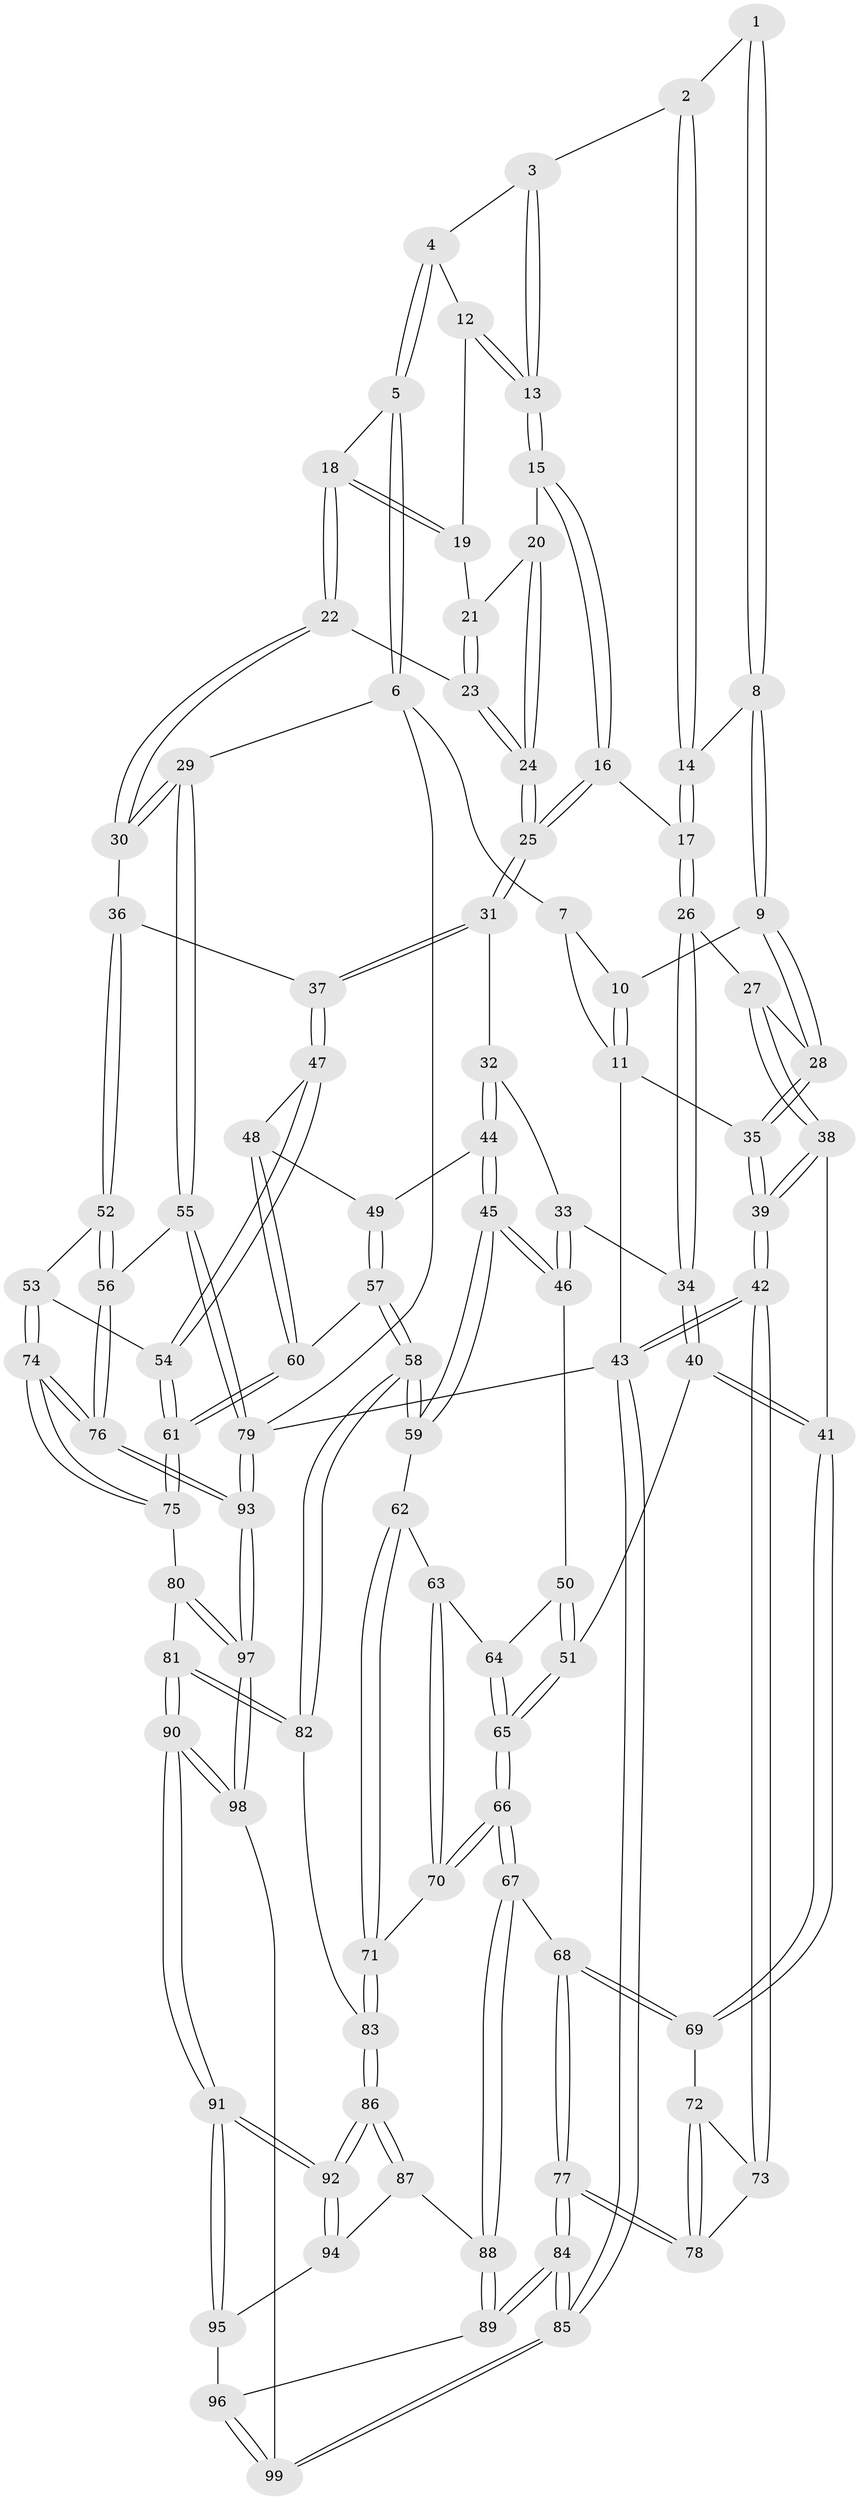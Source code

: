 // coarse degree distribution, {3: 0.3793103448275862, 1: 0.06896551724137931, 2: 0.13793103448275862, 5: 0.13793103448275862, 4: 0.10344827586206896, 7: 0.10344827586206896, 6: 0.034482758620689655, 8: 0.034482758620689655}
// Generated by graph-tools (version 1.1) at 2025/04/03/04/25 22:04:53]
// undirected, 99 vertices, 244 edges
graph export_dot {
graph [start="1"]
  node [color=gray90,style=filled];
  1 [pos="+0.23470067938349037+0"];
  2 [pos="+0.38892536715570625+0"];
  3 [pos="+0.42065569850982953+0"];
  4 [pos="+0.8591093307241147+0"];
  5 [pos="+1+0"];
  6 [pos="+1+0"];
  7 [pos="+0.16958202746011708+0"];
  8 [pos="+0.1513141848963326+0.1953032814419708"];
  9 [pos="+0.1346491912525368+0.21832165140549203"];
  10 [pos="+0.06682530023182776+0.05374092346432651"];
  11 [pos="+0+0.14629220382873534"];
  12 [pos="+0.7787875646950254+0"];
  13 [pos="+0.6105052228008652+0.12739045202147667"];
  14 [pos="+0.3777770992480929+0.03507207325899346"];
  15 [pos="+0.6090229793832168+0.13675103496754107"];
  16 [pos="+0.4535562081157893+0.20714844240518673"];
  17 [pos="+0.4283473090931488+0.20125767510188577"];
  18 [pos="+0.8570287537285215+0.2386492989376044"];
  19 [pos="+0.7667140152226041+0.1001742635673525"];
  20 [pos="+0.6469152478465715+0.17839147783105774"];
  21 [pos="+0.7191426076320458+0.16973903069306737"];
  22 [pos="+0.8428681454516027+0.32223669149318707"];
  23 [pos="+0.8349378172997568+0.323303347492285"];
  24 [pos="+0.6512436549423134+0.3957092522121995"];
  25 [pos="+0.6490579642149972+0.39759358894191754"];
  26 [pos="+0.27540555095048325+0.37010113510626724"];
  27 [pos="+0.21470037482328472+0.35232192247371047"];
  28 [pos="+0.12839516773849224+0.24301779645813962"];
  29 [pos="+1+0.4219136063644483"];
  30 [pos="+1+0.42758785104489977"];
  31 [pos="+0.6357373969454041+0.4289116596814981"];
  32 [pos="+0.6323160855743848+0.43399037594395046"];
  33 [pos="+0.511193675890457+0.4601776095587162"];
  34 [pos="+0.3237324701969588+0.4404727696502536"];
  35 [pos="+0+0.2383118641880922"];
  36 [pos="+0.9416270833450479+0.5243329525153883"];
  37 [pos="+0.8678408377466588+0.5545305070168906"];
  38 [pos="+0.01586843596160005+0.5399543389362514"];
  39 [pos="+0+0.5710786269851456"];
  40 [pos="+0.3088190738271654+0.5963360194929197"];
  41 [pos="+0.17726525761165207+0.6584131057277195"];
  42 [pos="+0+0.8352806901625077"];
  43 [pos="+0+1"];
  44 [pos="+0.6472090233455536+0.5312472757306833"];
  45 [pos="+0.5347628049856918+0.6605880010283376"];
  46 [pos="+0.47525951636959507+0.6362616067496123"];
  47 [pos="+0.8161298993943605+0.6072206051176041"];
  48 [pos="+0.769781597076777+0.6196100412007357"];
  49 [pos="+0.68045472782719+0.5811407656888985"];
  50 [pos="+0.45774982122291563+0.6396773004858495"];
  51 [pos="+0.32415686185002685+0.6136461297831638"];
  52 [pos="+0.920187235607518+0.7010844904909266"];
  53 [pos="+0.9102211662548795+0.706873686219145"];
  54 [pos="+0.8476306663026165+0.6636098260462528"];
  55 [pos="+1+0.6854973934020135"];
  56 [pos="+1+0.7225984068639593"];
  57 [pos="+0.6611412077394921+0.7041738339801734"];
  58 [pos="+0.5848790247630945+0.7665028356902884"];
  59 [pos="+0.5630983277037914+0.7385025313316322"];
  60 [pos="+0.7677683758261783+0.7386365978164595"];
  61 [pos="+0.7753876012898281+0.7493617646644436"];
  62 [pos="+0.4925586914384+0.7368570139717598"];
  63 [pos="+0.45896106001702885+0.7258261686844495"];
  64 [pos="+0.4492550062388344+0.7054344402077919"];
  65 [pos="+0.35051487880722004+0.748693490123909"];
  66 [pos="+0.3516270270050254+0.7914579330916633"];
  67 [pos="+0.33560213888094986+0.8096688857041444"];
  68 [pos="+0.22271910605006848+0.7685445483462695"];
  69 [pos="+0.17552077034974073+0.6670897993871078"];
  70 [pos="+0.40104082674621255+0.7959865611715732"];
  71 [pos="+0.4163539043233628+0.8011566993782052"];
  72 [pos="+0.15162534659101742+0.6949558020587552"];
  73 [pos="+0.06350651332829134+0.7437201079865909"];
  74 [pos="+0.8270605113067804+0.8418597604954299"];
  75 [pos="+0.8157864928222619+0.8399991776702188"];
  76 [pos="+0.900915395013647+0.8960779084456568"];
  77 [pos="+0.14117883385597488+0.8823185603369994"];
  78 [pos="+0.1330616869972403+0.8029328545009922"];
  79 [pos="+1+1"];
  80 [pos="+0.7627044197411674+0.8635691735799509"];
  81 [pos="+0.6639746684326383+0.8596104475372155"];
  82 [pos="+0.5851994405745655+0.8003412849268691"];
  83 [pos="+0.5134088587086325+0.8501677222701601"];
  84 [pos="+0.10469557621602521+1"];
  85 [pos="+0+1"];
  86 [pos="+0.49671749323223835+0.9060310193358456"];
  87 [pos="+0.32173695258603313+0.8682277260829894"];
  88 [pos="+0.3216306917387048+0.8681415970806745"];
  89 [pos="+0.2530487237253622+0.9221794510145036"];
  90 [pos="+0.5655090720548445+1"];
  91 [pos="+0.5243884717112458+1"];
  92 [pos="+0.4955332959002993+0.9301633144620955"];
  93 [pos="+1+1"];
  94 [pos="+0.3830155637877772+0.9427385497768188"];
  95 [pos="+0.38180101644515796+0.9667271215490766"];
  96 [pos="+0.3712646441236725+0.998917340896121"];
  97 [pos="+0.6744309010083152+1"];
  98 [pos="+0.5800150531644154+1"];
  99 [pos="+0.36648868493941766+1"];
  1 -- 2;
  1 -- 8;
  1 -- 8;
  2 -- 3;
  2 -- 14;
  2 -- 14;
  3 -- 4;
  3 -- 13;
  3 -- 13;
  4 -- 5;
  4 -- 5;
  4 -- 12;
  5 -- 6;
  5 -- 6;
  5 -- 18;
  6 -- 7;
  6 -- 29;
  6 -- 79;
  7 -- 10;
  7 -- 11;
  8 -- 9;
  8 -- 9;
  8 -- 14;
  9 -- 10;
  9 -- 28;
  9 -- 28;
  10 -- 11;
  10 -- 11;
  11 -- 35;
  11 -- 43;
  12 -- 13;
  12 -- 13;
  12 -- 19;
  13 -- 15;
  13 -- 15;
  14 -- 17;
  14 -- 17;
  15 -- 16;
  15 -- 16;
  15 -- 20;
  16 -- 17;
  16 -- 25;
  16 -- 25;
  17 -- 26;
  17 -- 26;
  18 -- 19;
  18 -- 19;
  18 -- 22;
  18 -- 22;
  19 -- 21;
  20 -- 21;
  20 -- 24;
  20 -- 24;
  21 -- 23;
  21 -- 23;
  22 -- 23;
  22 -- 30;
  22 -- 30;
  23 -- 24;
  23 -- 24;
  24 -- 25;
  24 -- 25;
  25 -- 31;
  25 -- 31;
  26 -- 27;
  26 -- 34;
  26 -- 34;
  27 -- 28;
  27 -- 38;
  27 -- 38;
  28 -- 35;
  28 -- 35;
  29 -- 30;
  29 -- 30;
  29 -- 55;
  29 -- 55;
  30 -- 36;
  31 -- 32;
  31 -- 37;
  31 -- 37;
  32 -- 33;
  32 -- 44;
  32 -- 44;
  33 -- 34;
  33 -- 46;
  33 -- 46;
  34 -- 40;
  34 -- 40;
  35 -- 39;
  35 -- 39;
  36 -- 37;
  36 -- 52;
  36 -- 52;
  37 -- 47;
  37 -- 47;
  38 -- 39;
  38 -- 39;
  38 -- 41;
  39 -- 42;
  39 -- 42;
  40 -- 41;
  40 -- 41;
  40 -- 51;
  41 -- 69;
  41 -- 69;
  42 -- 43;
  42 -- 43;
  42 -- 73;
  42 -- 73;
  43 -- 85;
  43 -- 85;
  43 -- 79;
  44 -- 45;
  44 -- 45;
  44 -- 49;
  45 -- 46;
  45 -- 46;
  45 -- 59;
  45 -- 59;
  46 -- 50;
  47 -- 48;
  47 -- 54;
  47 -- 54;
  48 -- 49;
  48 -- 60;
  48 -- 60;
  49 -- 57;
  49 -- 57;
  50 -- 51;
  50 -- 51;
  50 -- 64;
  51 -- 65;
  51 -- 65;
  52 -- 53;
  52 -- 56;
  52 -- 56;
  53 -- 54;
  53 -- 74;
  53 -- 74;
  54 -- 61;
  54 -- 61;
  55 -- 56;
  55 -- 79;
  55 -- 79;
  56 -- 76;
  56 -- 76;
  57 -- 58;
  57 -- 58;
  57 -- 60;
  58 -- 59;
  58 -- 59;
  58 -- 82;
  58 -- 82;
  59 -- 62;
  60 -- 61;
  60 -- 61;
  61 -- 75;
  61 -- 75;
  62 -- 63;
  62 -- 71;
  62 -- 71;
  63 -- 64;
  63 -- 70;
  63 -- 70;
  64 -- 65;
  64 -- 65;
  65 -- 66;
  65 -- 66;
  66 -- 67;
  66 -- 67;
  66 -- 70;
  66 -- 70;
  67 -- 68;
  67 -- 88;
  67 -- 88;
  68 -- 69;
  68 -- 69;
  68 -- 77;
  68 -- 77;
  69 -- 72;
  70 -- 71;
  71 -- 83;
  71 -- 83;
  72 -- 73;
  72 -- 78;
  72 -- 78;
  73 -- 78;
  74 -- 75;
  74 -- 75;
  74 -- 76;
  74 -- 76;
  75 -- 80;
  76 -- 93;
  76 -- 93;
  77 -- 78;
  77 -- 78;
  77 -- 84;
  77 -- 84;
  79 -- 93;
  79 -- 93;
  80 -- 81;
  80 -- 97;
  80 -- 97;
  81 -- 82;
  81 -- 82;
  81 -- 90;
  81 -- 90;
  82 -- 83;
  83 -- 86;
  83 -- 86;
  84 -- 85;
  84 -- 85;
  84 -- 89;
  84 -- 89;
  85 -- 99;
  85 -- 99;
  86 -- 87;
  86 -- 87;
  86 -- 92;
  86 -- 92;
  87 -- 88;
  87 -- 94;
  88 -- 89;
  88 -- 89;
  89 -- 96;
  90 -- 91;
  90 -- 91;
  90 -- 98;
  90 -- 98;
  91 -- 92;
  91 -- 92;
  91 -- 95;
  91 -- 95;
  92 -- 94;
  92 -- 94;
  93 -- 97;
  93 -- 97;
  94 -- 95;
  95 -- 96;
  96 -- 99;
  96 -- 99;
  97 -- 98;
  97 -- 98;
  98 -- 99;
}
